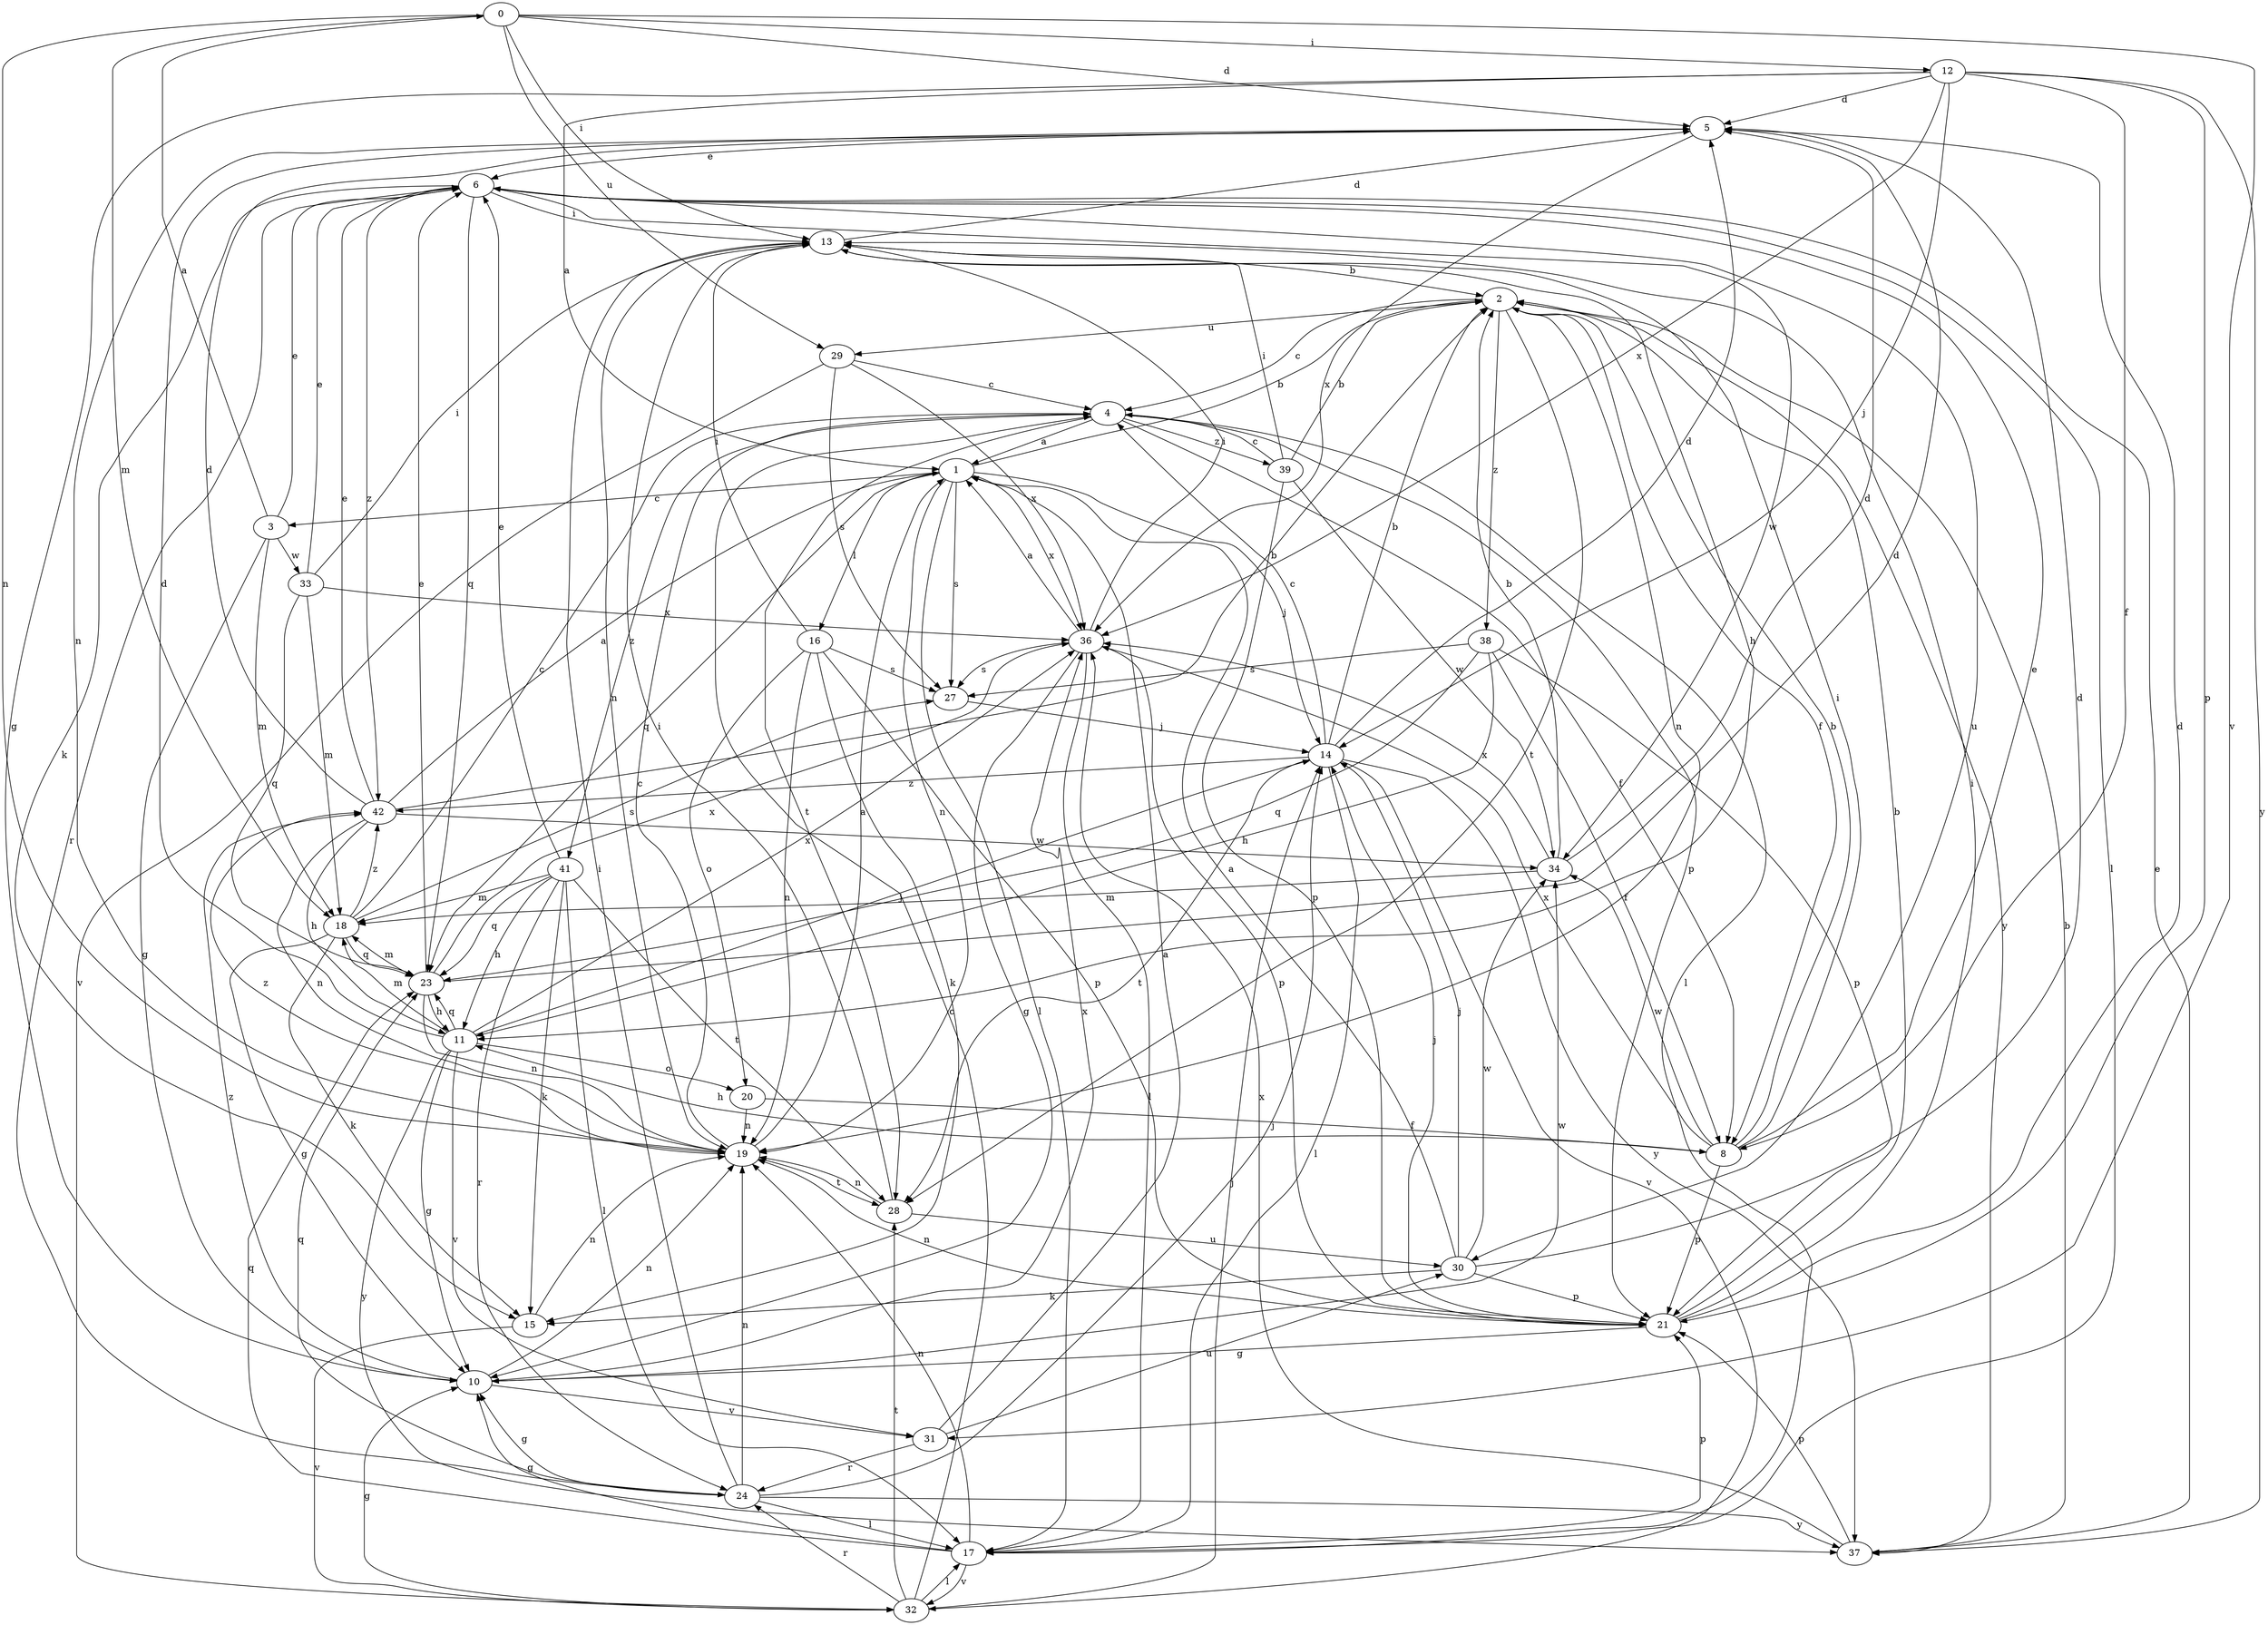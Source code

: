 strict digraph  {
0;
1;
2;
3;
4;
5;
6;
8;
10;
11;
12;
13;
14;
15;
16;
17;
18;
19;
20;
21;
23;
24;
27;
28;
29;
30;
31;
32;
33;
34;
36;
37;
38;
39;
41;
42;
0 -> 5  [label=d];
0 -> 12  [label=i];
0 -> 13  [label=i];
0 -> 18  [label=m];
0 -> 19  [label=n];
0 -> 29  [label=u];
0 -> 31  [label=v];
1 -> 2  [label=b];
1 -> 3  [label=c];
1 -> 14  [label=j];
1 -> 16  [label=l];
1 -> 17  [label=l];
1 -> 19  [label=n];
1 -> 23  [label=q];
1 -> 27  [label=s];
1 -> 36  [label=x];
2 -> 4  [label=c];
2 -> 8  [label=f];
2 -> 19  [label=n];
2 -> 28  [label=t];
2 -> 29  [label=u];
2 -> 37  [label=y];
2 -> 38  [label=z];
3 -> 0  [label=a];
3 -> 6  [label=e];
3 -> 10  [label=g];
3 -> 18  [label=m];
3 -> 33  [label=w];
4 -> 1  [label=a];
4 -> 8  [label=f];
4 -> 17  [label=l];
4 -> 21  [label=p];
4 -> 28  [label=t];
4 -> 39  [label=z];
4 -> 41  [label=z];
5 -> 6  [label=e];
5 -> 19  [label=n];
5 -> 36  [label=x];
6 -> 13  [label=i];
6 -> 15  [label=k];
6 -> 17  [label=l];
6 -> 23  [label=q];
6 -> 24  [label=r];
6 -> 30  [label=u];
6 -> 34  [label=w];
6 -> 42  [label=z];
8 -> 2  [label=b];
8 -> 6  [label=e];
8 -> 11  [label=h];
8 -> 13  [label=i];
8 -> 21  [label=p];
8 -> 34  [label=w];
8 -> 36  [label=x];
10 -> 19  [label=n];
10 -> 31  [label=v];
10 -> 34  [label=w];
10 -> 36  [label=x];
10 -> 42  [label=z];
11 -> 5  [label=d];
11 -> 10  [label=g];
11 -> 14  [label=j];
11 -> 18  [label=m];
11 -> 20  [label=o];
11 -> 23  [label=q];
11 -> 31  [label=v];
11 -> 36  [label=x];
11 -> 37  [label=y];
12 -> 1  [label=a];
12 -> 5  [label=d];
12 -> 8  [label=f];
12 -> 10  [label=g];
12 -> 14  [label=j];
12 -> 21  [label=p];
12 -> 36  [label=x];
12 -> 37  [label=y];
13 -> 2  [label=b];
13 -> 5  [label=d];
13 -> 11  [label=h];
13 -> 19  [label=n];
14 -> 2  [label=b];
14 -> 4  [label=c];
14 -> 5  [label=d];
14 -> 17  [label=l];
14 -> 28  [label=t];
14 -> 32  [label=v];
14 -> 37  [label=y];
14 -> 42  [label=z];
15 -> 19  [label=n];
15 -> 32  [label=v];
16 -> 13  [label=i];
16 -> 15  [label=k];
16 -> 19  [label=n];
16 -> 20  [label=o];
16 -> 21  [label=p];
16 -> 27  [label=s];
17 -> 10  [label=g];
17 -> 19  [label=n];
17 -> 21  [label=p];
17 -> 23  [label=q];
17 -> 32  [label=v];
18 -> 4  [label=c];
18 -> 10  [label=g];
18 -> 15  [label=k];
18 -> 23  [label=q];
18 -> 27  [label=s];
18 -> 42  [label=z];
19 -> 1  [label=a];
19 -> 4  [label=c];
19 -> 28  [label=t];
19 -> 42  [label=z];
20 -> 8  [label=f];
20 -> 19  [label=n];
21 -> 2  [label=b];
21 -> 5  [label=d];
21 -> 10  [label=g];
21 -> 13  [label=i];
21 -> 14  [label=j];
21 -> 19  [label=n];
23 -> 5  [label=d];
23 -> 6  [label=e];
23 -> 11  [label=h];
23 -> 18  [label=m];
23 -> 19  [label=n];
23 -> 36  [label=x];
24 -> 10  [label=g];
24 -> 13  [label=i];
24 -> 14  [label=j];
24 -> 17  [label=l];
24 -> 19  [label=n];
24 -> 23  [label=q];
24 -> 37  [label=y];
27 -> 14  [label=j];
28 -> 13  [label=i];
28 -> 19  [label=n];
28 -> 30  [label=u];
29 -> 4  [label=c];
29 -> 27  [label=s];
29 -> 32  [label=v];
29 -> 36  [label=x];
30 -> 1  [label=a];
30 -> 5  [label=d];
30 -> 14  [label=j];
30 -> 15  [label=k];
30 -> 21  [label=p];
30 -> 34  [label=w];
31 -> 1  [label=a];
31 -> 24  [label=r];
31 -> 30  [label=u];
32 -> 4  [label=c];
32 -> 10  [label=g];
32 -> 14  [label=j];
32 -> 17  [label=l];
32 -> 24  [label=r];
32 -> 28  [label=t];
33 -> 6  [label=e];
33 -> 13  [label=i];
33 -> 18  [label=m];
33 -> 23  [label=q];
33 -> 36  [label=x];
34 -> 2  [label=b];
34 -> 5  [label=d];
34 -> 18  [label=m];
34 -> 36  [label=x];
36 -> 1  [label=a];
36 -> 10  [label=g];
36 -> 13  [label=i];
36 -> 17  [label=l];
36 -> 21  [label=p];
36 -> 27  [label=s];
37 -> 2  [label=b];
37 -> 6  [label=e];
37 -> 21  [label=p];
37 -> 36  [label=x];
38 -> 8  [label=f];
38 -> 11  [label=h];
38 -> 21  [label=p];
38 -> 23  [label=q];
38 -> 27  [label=s];
39 -> 2  [label=b];
39 -> 4  [label=c];
39 -> 13  [label=i];
39 -> 21  [label=p];
39 -> 34  [label=w];
41 -> 6  [label=e];
41 -> 11  [label=h];
41 -> 15  [label=k];
41 -> 17  [label=l];
41 -> 18  [label=m];
41 -> 23  [label=q];
41 -> 24  [label=r];
41 -> 28  [label=t];
42 -> 1  [label=a];
42 -> 2  [label=b];
42 -> 5  [label=d];
42 -> 6  [label=e];
42 -> 11  [label=h];
42 -> 19  [label=n];
42 -> 34  [label=w];
}
